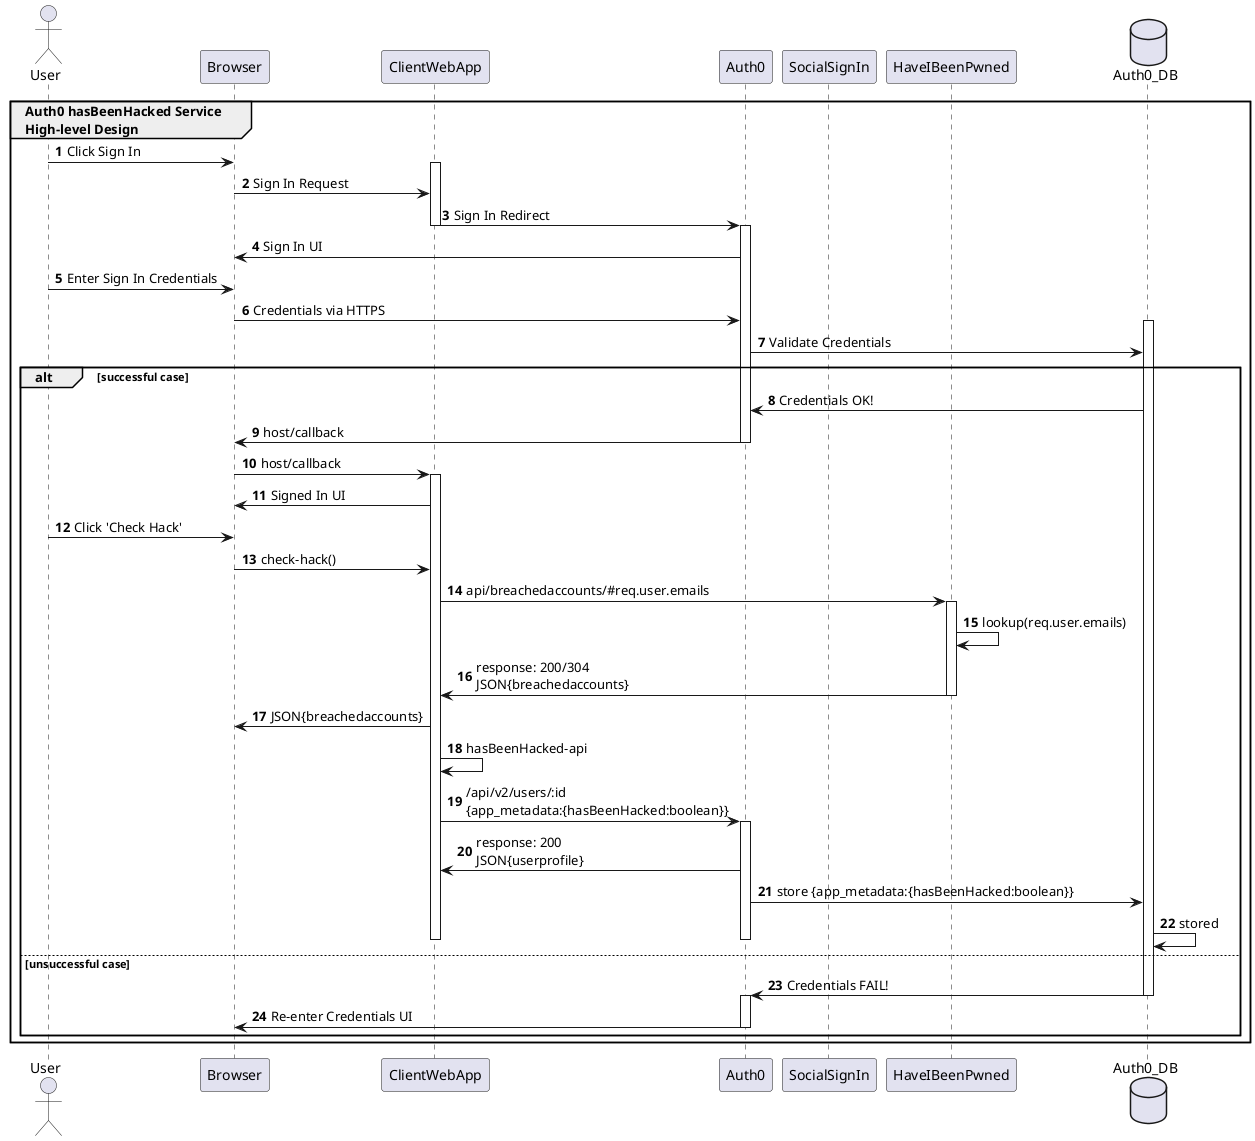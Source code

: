 @startuml

actor User
participant Browser
participant ClientWebApp
participant Auth0
participant SocialSignIn
participant HaveIBeenPwned
database Auth0_DB

autonumber

group Auth0 hasBeenHacked Service\nHigh-level Design

User -> Browser: Click Sign In
activate ClientWebApp
Browser -> ClientWebApp: Sign In Request
ClientWebApp -> Auth0: Sign In Redirect
deactivate ClientWebApp
activate Auth0
Auth0 -> Browser: Sign In UI
User -> Browser: Enter Sign In Credentials
Browser -> Auth0: Credentials via HTTPS

activate Auth0_DB
Auth0 -> Auth0_DB: Validate Credentials

alt successful case

Auth0_DB -> Auth0: Credentials OK!
Auth0 -> Browser: host/callback
deactivate Auth0
Browser -> ClientWebApp: host/callback
activate ClientWebApp
ClientWebApp -> Browser: Signed In UI
User -> Browser: Click 'Check Hack'
Browser -> ClientWebApp: check-hack()
ClientWebApp -> HaveIBeenPwned: api/breachedaccounts/#req.user.emails
activate HaveIBeenPwned
HaveIBeenPwned -> HaveIBeenPwned: lookup(req.user.emails)
HaveIBeenPwned -> ClientWebApp: response: 200/304\nJSON{breachedaccounts}
deactivate HaveIBeenPwned
ClientWebApp -> Browser: JSON{breachedaccounts}
ClientWebApp -> ClientWebApp: hasBeenHacked-api
ClientWebApp -> Auth0: /api/v2/users/:id\n{app_metadata:{hasBeenHacked:boolean}}
activate Auth0
Auth0 -> ClientWebApp: response: 200\nJSON{userprofile}
Auth0 -> Auth0_DB: store {app_metadata:{hasBeenHacked:boolean}}
Auth0_DB -> Auth0_DB: stored
deactivate ClientWebApp
deactivate Auth0

else unsuccessful case

Auth0_DB -> Auth0: Credentials FAIL!
deactivate Auth0_DB
activate Auth0
Auth0 -> Browser: Re-enter Credentials UI
deactivate Auth0
end

end

@enduml
